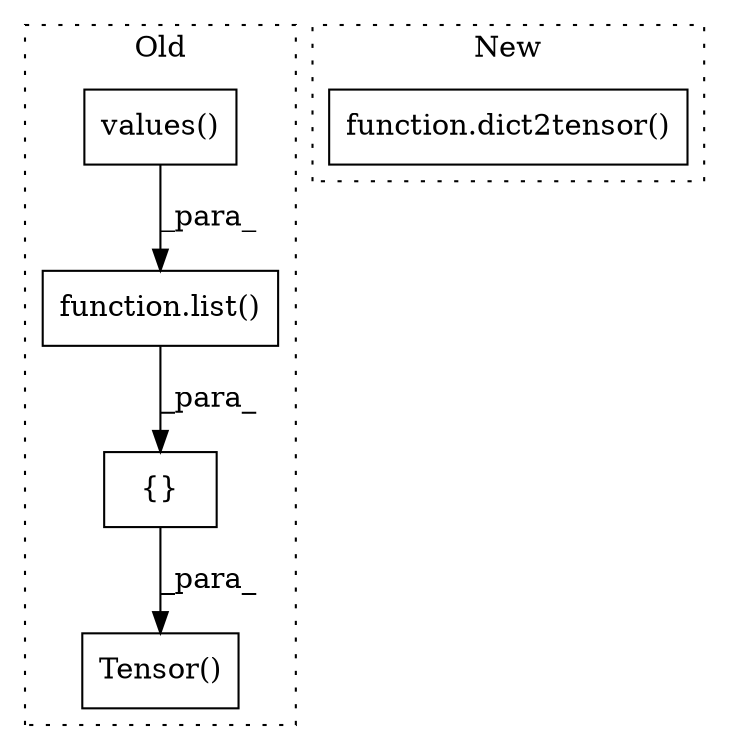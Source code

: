 digraph G {
subgraph cluster0 {
1 [label="function.list()" a="75" s="10089,10104" l="5,1" shape="box"];
3 [label="values()" a="75" s="10094" l="10" shape="box"];
4 [label="Tensor()" a="75" s="10075,10106" l="13,1" shape="box"];
5 [label="{}" a="59" s="10088,10105" l="1,0" shape="box"];
label = "Old";
style="dotted";
}
subgraph cluster1 {
2 [label="function.dict2tensor()" a="75" s="10059,10085" l="12,1" shape="box"];
label = "New";
style="dotted";
}
1 -> 5 [label="_para_"];
3 -> 1 [label="_para_"];
5 -> 4 [label="_para_"];
}